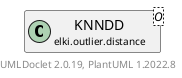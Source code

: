 @startuml
    remove .*\.(Instance|Par|Parameterizer|Factory)$
    set namespaceSeparator none
    hide empty fields
    hide empty methods

    class "<size:14>KNNDD.Par\n<size:10>elki.outlier.distance" as elki.outlier.distance.KNNDD.Par<O> [[KNNDD.Par.html]] {
        {static} +K_ID: OptionID
        #distance: Distance<? super O>
        #k: int
        +configure(Parameterization): void
        +make(): KNNDD<O>
    }

    interface "<size:14>Parameterizer\n<size:10>elki.utilities.optionhandling" as elki.utilities.optionhandling.Parameterizer [[../../utilities/optionhandling/Parameterizer.html]] {
        {abstract} +make(): Object
    }
    class "<size:14>KNNDD\n<size:10>elki.outlier.distance" as elki.outlier.distance.KNNDD<O> [[KNNDD.html]]

    elki.utilities.optionhandling.Parameterizer <|.. elki.outlier.distance.KNNDD.Par
    elki.outlier.distance.KNNDD +-- elki.outlier.distance.KNNDD.Par

    center footer UMLDoclet 2.0.19, PlantUML 1.2022.8
@enduml
